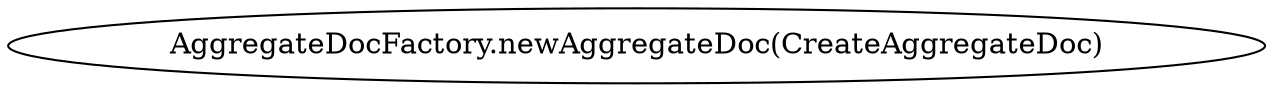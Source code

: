 digraph {
splines=spline;
"AggregateDocFactory.newAggregateDoc(CreateAggregateDoc)"[shape=ellipse];
}
